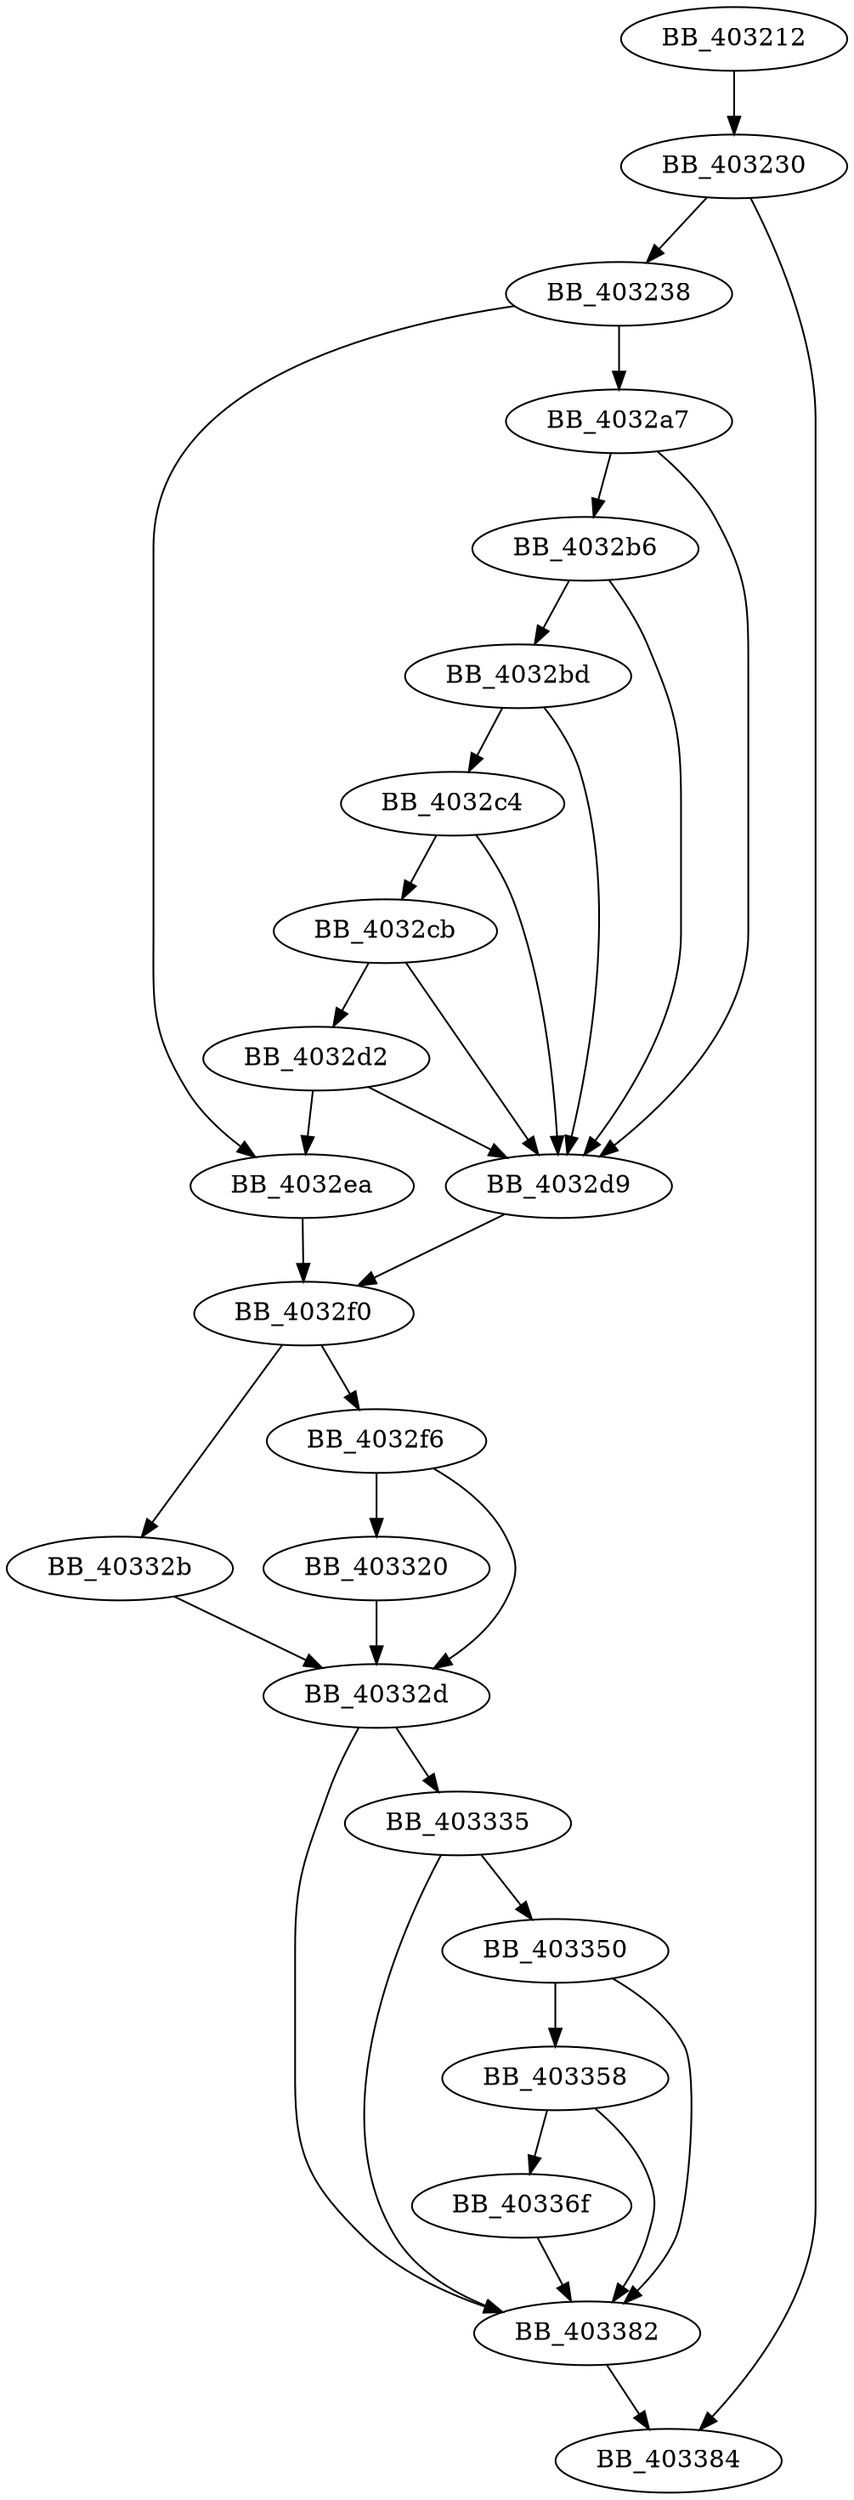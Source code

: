 DiGraph ___isa_available_init{
BB_403212->BB_403230
BB_403230->BB_403238
BB_403230->BB_403384
BB_403238->BB_4032a7
BB_403238->BB_4032ea
BB_4032a7->BB_4032b6
BB_4032a7->BB_4032d9
BB_4032b6->BB_4032bd
BB_4032b6->BB_4032d9
BB_4032bd->BB_4032c4
BB_4032bd->BB_4032d9
BB_4032c4->BB_4032cb
BB_4032c4->BB_4032d9
BB_4032cb->BB_4032d2
BB_4032cb->BB_4032d9
BB_4032d2->BB_4032d9
BB_4032d2->BB_4032ea
BB_4032d9->BB_4032f0
BB_4032ea->BB_4032f0
BB_4032f0->BB_4032f6
BB_4032f0->BB_40332b
BB_4032f6->BB_403320
BB_4032f6->BB_40332d
BB_403320->BB_40332d
BB_40332b->BB_40332d
BB_40332d->BB_403335
BB_40332d->BB_403382
BB_403335->BB_403350
BB_403335->BB_403382
BB_403350->BB_403358
BB_403350->BB_403382
BB_403358->BB_40336f
BB_403358->BB_403382
BB_40336f->BB_403382
BB_403382->BB_403384
}
